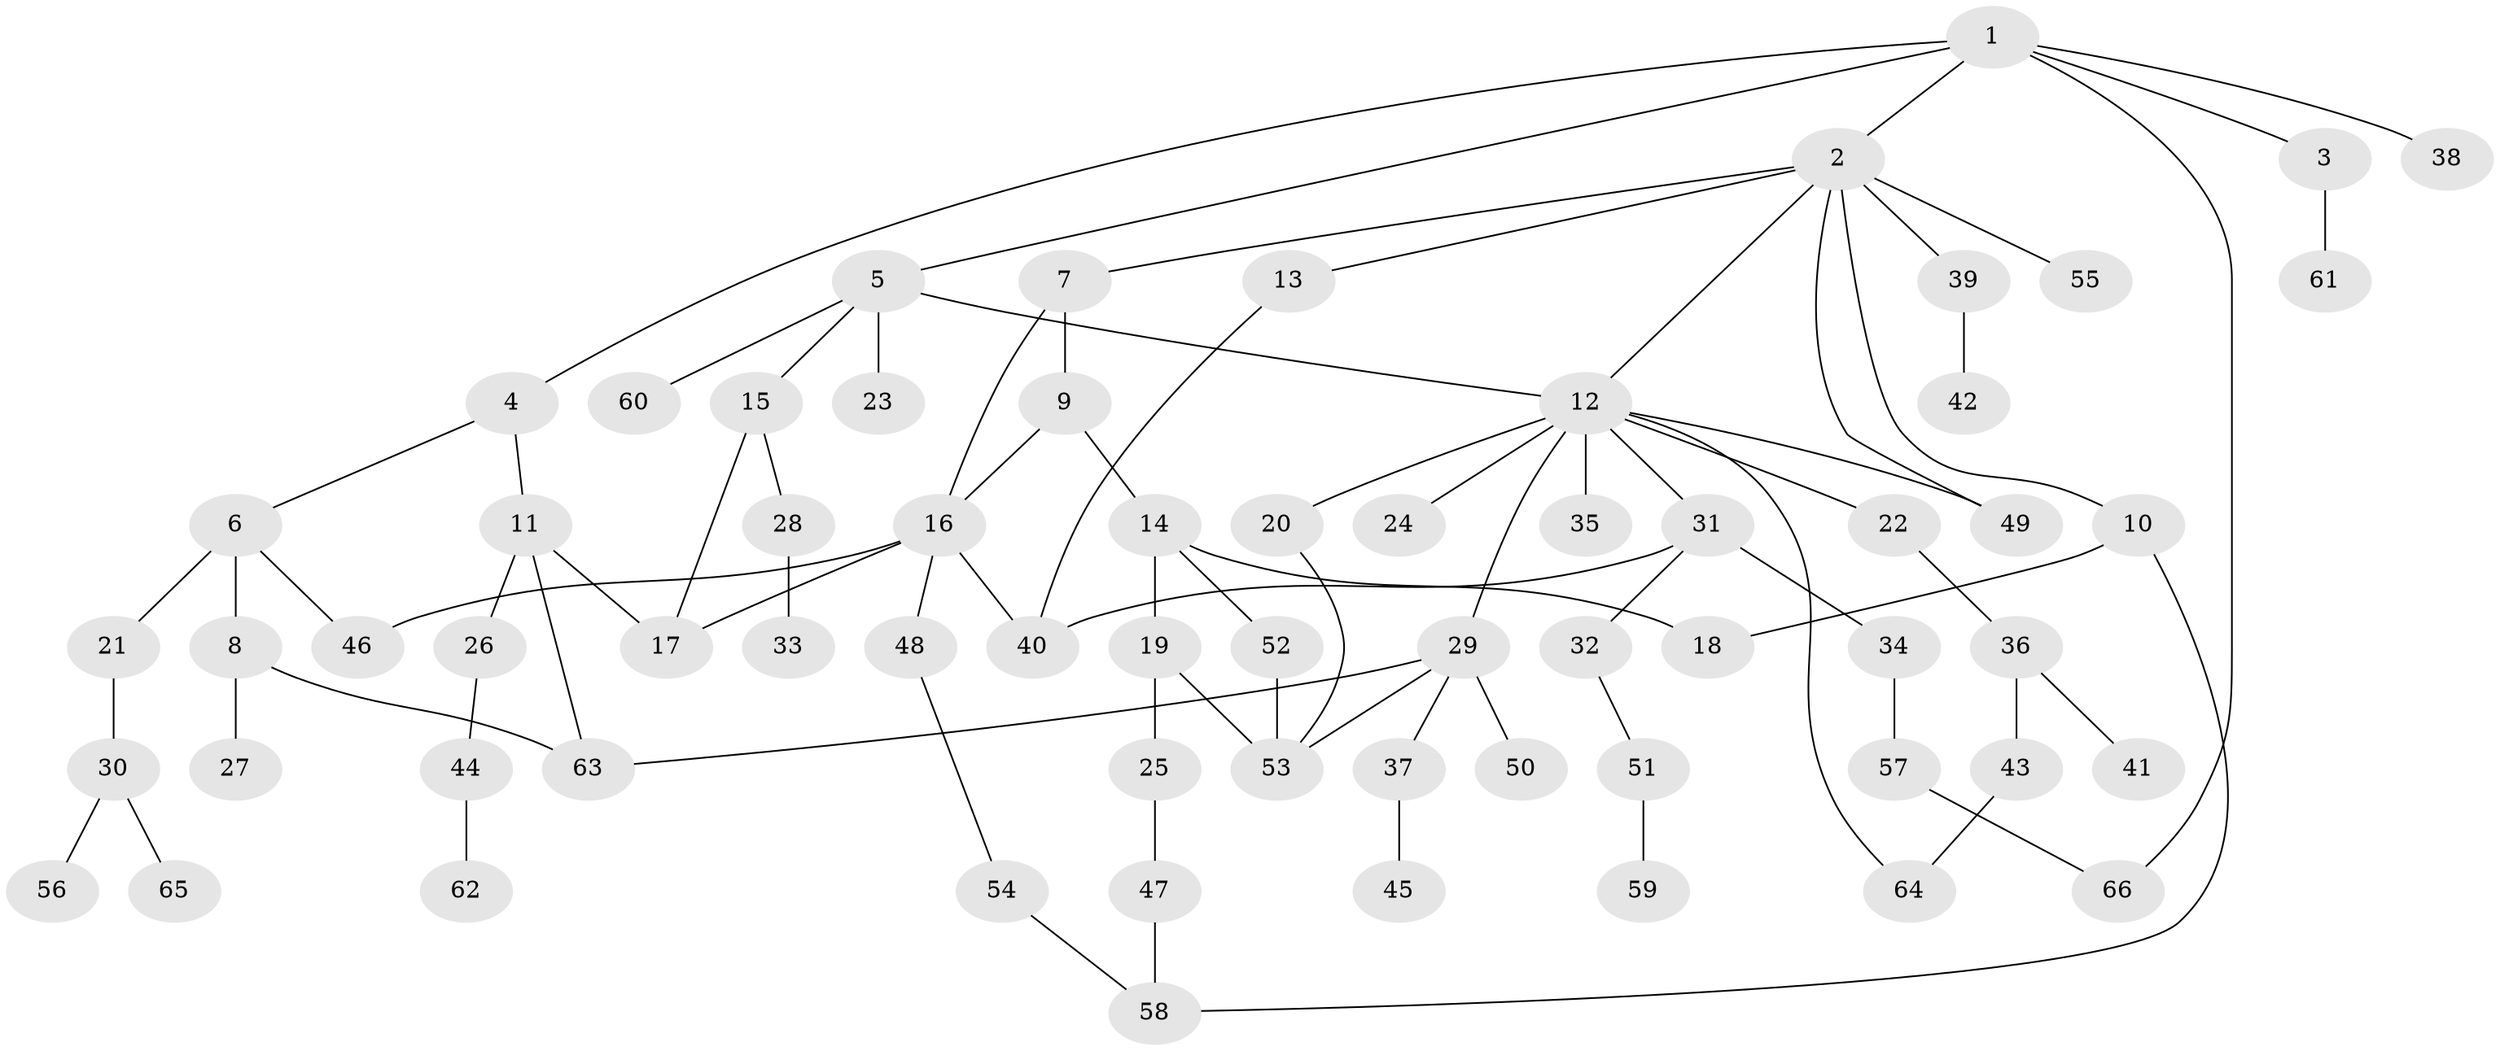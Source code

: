 // original degree distribution, {7: 0.015151515151515152, 3: 0.25, 4: 0.07575757575757576, 6: 0.015151515151515152, 5: 0.015151515151515152, 10: 0.007575757575757576, 2: 0.26515151515151514, 1: 0.3560606060606061}
// Generated by graph-tools (version 1.1) at 2025/49/03/04/25 22:49:08]
// undirected, 66 vertices, 83 edges
graph export_dot {
  node [color=gray90,style=filled];
  1;
  2;
  3;
  4;
  5;
  6;
  7;
  8;
  9;
  10;
  11;
  12;
  13;
  14;
  15;
  16;
  17;
  18;
  19;
  20;
  21;
  22;
  23;
  24;
  25;
  26;
  27;
  28;
  29;
  30;
  31;
  32;
  33;
  34;
  35;
  36;
  37;
  38;
  39;
  40;
  41;
  42;
  43;
  44;
  45;
  46;
  47;
  48;
  49;
  50;
  51;
  52;
  53;
  54;
  55;
  56;
  57;
  58;
  59;
  60;
  61;
  62;
  63;
  64;
  65;
  66;
  1 -- 2 [weight=1.0];
  1 -- 3 [weight=1.0];
  1 -- 4 [weight=1.0];
  1 -- 5 [weight=1.0];
  1 -- 38 [weight=1.0];
  1 -- 66 [weight=1.0];
  2 -- 7 [weight=1.0];
  2 -- 10 [weight=1.0];
  2 -- 12 [weight=1.0];
  2 -- 13 [weight=1.0];
  2 -- 39 [weight=1.0];
  2 -- 49 [weight=1.0];
  2 -- 55 [weight=1.0];
  3 -- 61 [weight=1.0];
  4 -- 6 [weight=1.0];
  4 -- 11 [weight=1.0];
  5 -- 12 [weight=1.0];
  5 -- 15 [weight=1.0];
  5 -- 23 [weight=1.0];
  5 -- 60 [weight=1.0];
  6 -- 8 [weight=3.0];
  6 -- 21 [weight=1.0];
  6 -- 46 [weight=1.0];
  7 -- 9 [weight=3.0];
  7 -- 16 [weight=1.0];
  8 -- 27 [weight=1.0];
  8 -- 63 [weight=1.0];
  9 -- 14 [weight=1.0];
  9 -- 16 [weight=1.0];
  10 -- 18 [weight=2.0];
  10 -- 58 [weight=1.0];
  11 -- 17 [weight=1.0];
  11 -- 26 [weight=1.0];
  11 -- 63 [weight=1.0];
  12 -- 20 [weight=1.0];
  12 -- 22 [weight=1.0];
  12 -- 24 [weight=1.0];
  12 -- 29 [weight=1.0];
  12 -- 31 [weight=1.0];
  12 -- 35 [weight=2.0];
  12 -- 49 [weight=1.0];
  12 -- 64 [weight=1.0];
  13 -- 40 [weight=1.0];
  14 -- 18 [weight=1.0];
  14 -- 19 [weight=3.0];
  14 -- 52 [weight=1.0];
  15 -- 17 [weight=1.0];
  15 -- 28 [weight=1.0];
  16 -- 17 [weight=1.0];
  16 -- 40 [weight=1.0];
  16 -- 46 [weight=1.0];
  16 -- 48 [weight=1.0];
  19 -- 25 [weight=1.0];
  19 -- 53 [weight=1.0];
  20 -- 53 [weight=1.0];
  21 -- 30 [weight=1.0];
  22 -- 36 [weight=1.0];
  25 -- 47 [weight=1.0];
  26 -- 44 [weight=1.0];
  28 -- 33 [weight=2.0];
  29 -- 37 [weight=1.0];
  29 -- 50 [weight=1.0];
  29 -- 53 [weight=1.0];
  29 -- 63 [weight=1.0];
  30 -- 56 [weight=1.0];
  30 -- 65 [weight=1.0];
  31 -- 32 [weight=1.0];
  31 -- 34 [weight=1.0];
  31 -- 40 [weight=1.0];
  32 -- 51 [weight=1.0];
  34 -- 57 [weight=1.0];
  36 -- 41 [weight=1.0];
  36 -- 43 [weight=1.0];
  37 -- 45 [weight=1.0];
  39 -- 42 [weight=1.0];
  43 -- 64 [weight=1.0];
  44 -- 62 [weight=1.0];
  47 -- 58 [weight=1.0];
  48 -- 54 [weight=1.0];
  51 -- 59 [weight=1.0];
  52 -- 53 [weight=2.0];
  54 -- 58 [weight=1.0];
  57 -- 66 [weight=1.0];
}

